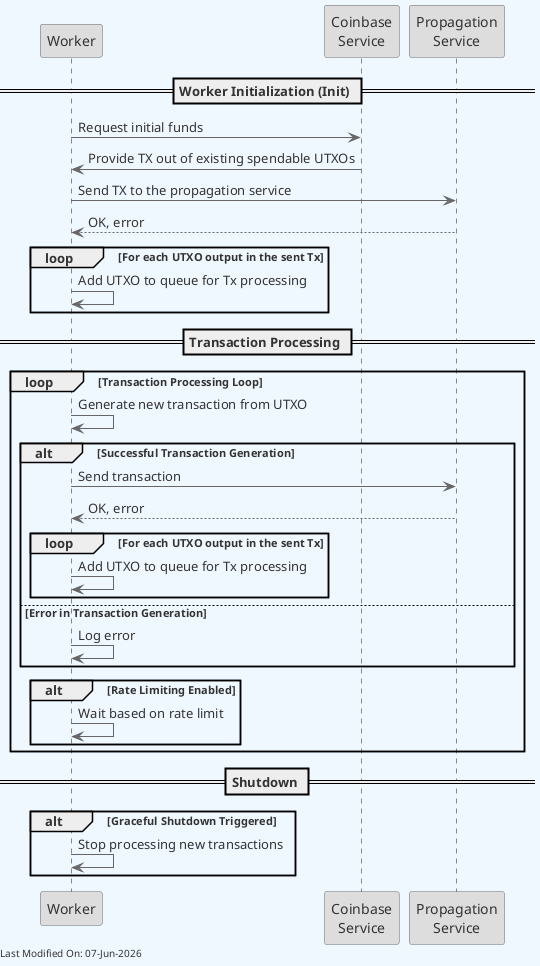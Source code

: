 @startuml Worker Init and Start Function
skinparam backgroundColor #F0F8FF
skinparam defaultFontColor #333333
skinparam arrowColor #666666

' Define borders for all elements
skinparam entity {
  BorderColor #666666
  BackgroundColor #DDDDDD
}

skinparam control {
  BorderColor #666666
  BackgroundColor #DDDDDD
}

skinparam participant {
  BorderColor #666666
  BackgroundColor #DDDDDD
}



participant "Worker" as Worker
participant "Coinbase\nService" as Coinbase
participant "Propagation\nService" as Propagation

== Worker Initialization (Init) ==
Worker -> Coinbase : Request initial funds
Coinbase -> Worker : Provide TX out of existing spendable UTXOs
Worker -> Propagation : Send TX to the propagation service
Propagation --> Worker : OK, error

loop For each UTXO output in the sent Tx
    Worker -> Worker : Add UTXO to queue for Tx processing
end

== Transaction Processing ==
loop Transaction Processing Loop
    Worker -> Worker : Generate new transaction from UTXO
    alt Successful Transaction Generation
        Worker -> Propagation : Send transaction
        Propagation --> Worker : OK, error

        loop For each UTXO output in the sent Tx
            Worker -> Worker : Add UTXO to queue for Tx processing
        end

    else Error in Transaction Generation
        Worker -> Worker : Log error
    end

    alt Rate Limiting Enabled
        Worker -> Worker : Wait based on rate limit
    end
end

== Shutdown ==
alt Graceful Shutdown Triggered
    Worker -> Worker : Stop processing new transactions

end

left footer Last Modified On: %date("dd-MMM-yyyy")

@enduml

